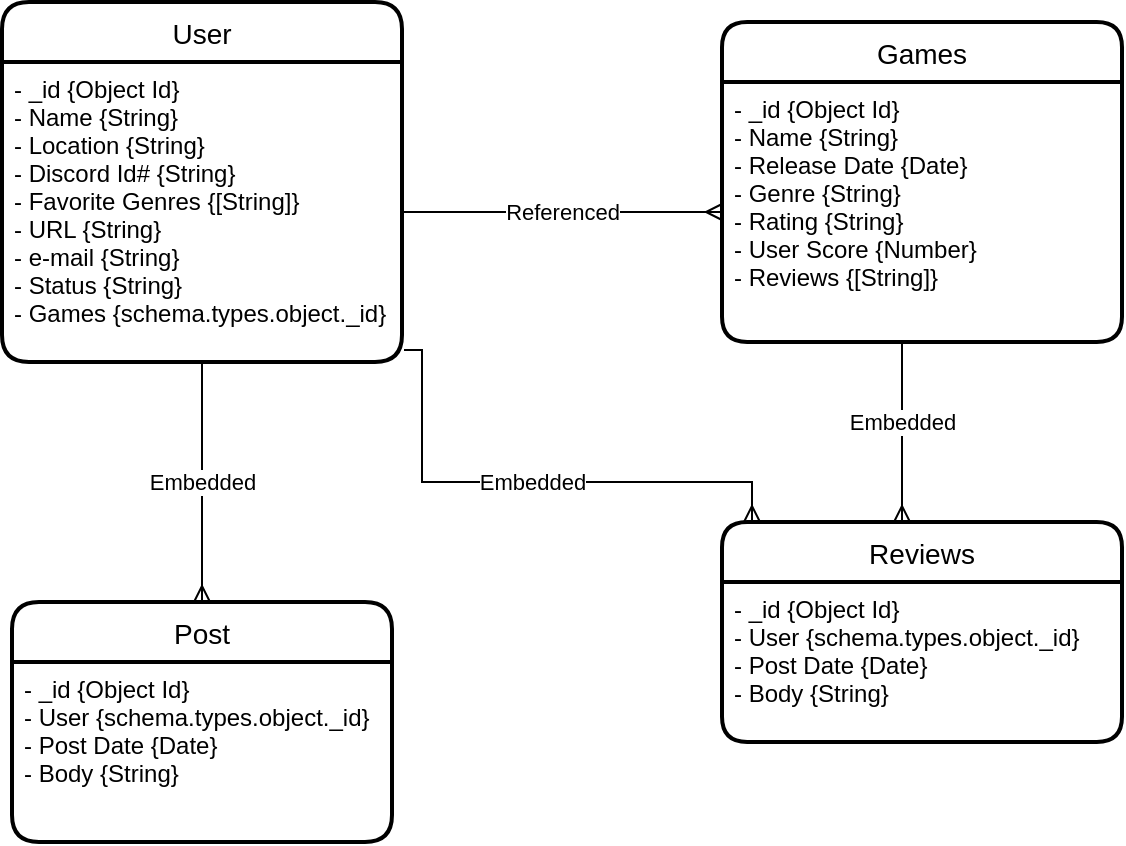 <mxfile version="16.2.6" type="github">
  <diagram id="R2lEEEUBdFMjLlhIrx00" name="Page-1">
    <mxGraphModel dx="1395" dy="654" grid="1" gridSize="10" guides="1" tooltips="1" connect="1" arrows="1" fold="1" page="1" pageScale="1" pageWidth="850" pageHeight="1100" math="0" shadow="0" extFonts="Permanent Marker^https://fonts.googleapis.com/css?family=Permanent+Marker">
      <root>
        <mxCell id="0" />
        <mxCell id="1" parent="0" />
        <mxCell id="QznAec2zTXJdikByjwvT-8" value="Games" style="swimlane;childLayout=stackLayout;horizontal=1;startSize=30;horizontalStack=0;rounded=1;fontSize=14;fontStyle=0;strokeWidth=2;resizeParent=0;resizeLast=1;shadow=0;dashed=0;align=center;arcSize=14;" parent="1" vertex="1">
          <mxGeometry x="530" y="290" width="200" height="160" as="geometry" />
        </mxCell>
        <mxCell id="QznAec2zTXJdikByjwvT-16" value="- _id {Object Id}&#xa;- Name {String}&#xa;- Release Date {Date}&#xa;- Genre {String}&#xa;- Rating {String}&#xa;- User Score {Number}&#xa;- Reviews {[String]}" style="align=left;strokeColor=none;fillColor=none;spacingLeft=4;fontSize=12;verticalAlign=top;resizable=0;rotatable=0;part=1;" parent="QznAec2zTXJdikByjwvT-8" vertex="1">
          <mxGeometry y="30" width="200" height="130" as="geometry" />
        </mxCell>
        <mxCell id="QznAec2zTXJdikByjwvT-13" value="User" style="swimlane;childLayout=stackLayout;horizontal=1;startSize=30;horizontalStack=0;rounded=1;fontSize=14;fontStyle=0;strokeWidth=2;resizeParent=0;resizeLast=1;shadow=0;dashed=0;align=center;" parent="1" vertex="1">
          <mxGeometry x="170" y="280" width="200" height="180" as="geometry" />
        </mxCell>
        <mxCell id="QznAec2zTXJdikByjwvT-14" value="- _id {Object Id}&#xa;- Name {String}&#xa;- Location {String}&#xa;- Discord Id# {String}&#xa;- Favorite Genres {[String]}&#xa;- URL {String}&#xa;- e-mail {String}&#xa;- Status {String}&#xa;- Games {schema.types.object._id}" style="align=left;strokeColor=none;fillColor=none;spacingLeft=4;fontSize=12;verticalAlign=top;resizable=0;rotatable=0;part=1;" parent="QznAec2zTXJdikByjwvT-13" vertex="1">
          <mxGeometry y="30" width="200" height="150" as="geometry" />
        </mxCell>
        <mxCell id="QznAec2zTXJdikByjwvT-27" value="Embedded" style="edgeStyle=orthogonalEdgeStyle;rounded=0;orthogonalLoop=1;jettySize=auto;html=1;exitX=0.5;exitY=1;exitDx=0;exitDy=0;endArrow=ERmany;endFill=0;entryX=0.5;entryY=0;entryDx=0;entryDy=0;" parent="1" source="QznAec2zTXJdikByjwvT-14" target="QznAec2zTXJdikByjwvT-29" edge="1">
          <mxGeometry relative="1" as="geometry">
            <mxPoint x="270" y="580" as="targetPoint" />
          </mxGeometry>
        </mxCell>
        <mxCell id="QznAec2zTXJdikByjwvT-29" value="Post" style="swimlane;childLayout=stackLayout;horizontal=1;startSize=30;horizontalStack=0;rounded=1;fontSize=14;fontStyle=0;strokeWidth=2;resizeParent=0;resizeLast=1;shadow=0;dashed=0;align=center;" parent="1" vertex="1">
          <mxGeometry x="175" y="580" width="190" height="120" as="geometry" />
        </mxCell>
        <mxCell id="QznAec2zTXJdikByjwvT-30" value="- _id {Object Id}&#xa;- User {schema.types.object._id}&#xa;- Post Date {Date}&#xa;- Body {String}" style="align=left;strokeColor=none;fillColor=none;spacingLeft=4;fontSize=12;verticalAlign=top;resizable=0;rotatable=0;part=1;" parent="QznAec2zTXJdikByjwvT-29" vertex="1">
          <mxGeometry y="30" width="190" height="90" as="geometry" />
        </mxCell>
        <mxCell id="QznAec2zTXJdikByjwvT-31" value="Referenced" style="edgeStyle=orthogonalEdgeStyle;rounded=0;orthogonalLoop=1;jettySize=auto;html=1;exitX=1;exitY=0.5;exitDx=0;exitDy=0;entryX=0;entryY=0.5;entryDx=0;entryDy=0;endArrow=ERmany;endFill=0;" parent="1" source="QznAec2zTXJdikByjwvT-14" target="QznAec2zTXJdikByjwvT-16" edge="1">
          <mxGeometry relative="1" as="geometry" />
        </mxCell>
        <mxCell id="Y7C5W6_vhj6UP1IsnLNe-1" value="Reviews" style="swimlane;childLayout=stackLayout;horizontal=1;startSize=30;horizontalStack=0;rounded=1;fontSize=14;fontStyle=0;strokeWidth=2;resizeParent=0;resizeLast=1;shadow=0;dashed=0;align=center;arcSize=14;" vertex="1" parent="1">
          <mxGeometry x="530" y="540" width="200" height="110" as="geometry" />
        </mxCell>
        <mxCell id="Y7C5W6_vhj6UP1IsnLNe-2" value="- _id {Object Id}&#xa;- User {schema.types.object._id}&#xa;- Post Date {Date}&#xa;- Body {String}" style="align=left;strokeColor=none;fillColor=none;spacingLeft=4;fontSize=12;verticalAlign=top;resizable=0;rotatable=0;part=1;" vertex="1" parent="Y7C5W6_vhj6UP1IsnLNe-1">
          <mxGeometry y="30" width="200" height="80" as="geometry" />
        </mxCell>
        <mxCell id="Y7C5W6_vhj6UP1IsnLNe-4" value="Embedded" style="edgeStyle=orthogonalEdgeStyle;rounded=0;orthogonalLoop=1;jettySize=auto;html=1;endArrow=ERmany;endFill=0;" edge="1" parent="1" target="Y7C5W6_vhj6UP1IsnLNe-1">
          <mxGeometry relative="1" as="geometry">
            <mxPoint x="610" y="570" as="targetPoint" />
            <mxPoint x="630" y="450" as="sourcePoint" />
            <Array as="points">
              <mxPoint x="620" y="450" />
            </Array>
          </mxGeometry>
        </mxCell>
        <mxCell id="Y7C5W6_vhj6UP1IsnLNe-5" value="Embedded" style="edgeStyle=orthogonalEdgeStyle;rounded=0;orthogonalLoop=1;jettySize=auto;html=1;exitX=1.005;exitY=0.96;exitDx=0;exitDy=0;endArrow=ERmany;endFill=0;exitPerimeter=0;" edge="1" parent="1" source="QznAec2zTXJdikByjwvT-14">
          <mxGeometry relative="1" as="geometry">
            <mxPoint x="545" y="540" as="targetPoint" />
            <mxPoint x="380" y="460" as="sourcePoint" />
            <Array as="points">
              <mxPoint x="380" y="454" />
              <mxPoint x="380" y="520" />
              <mxPoint x="545" y="520" />
            </Array>
          </mxGeometry>
        </mxCell>
      </root>
    </mxGraphModel>
  </diagram>
</mxfile>
